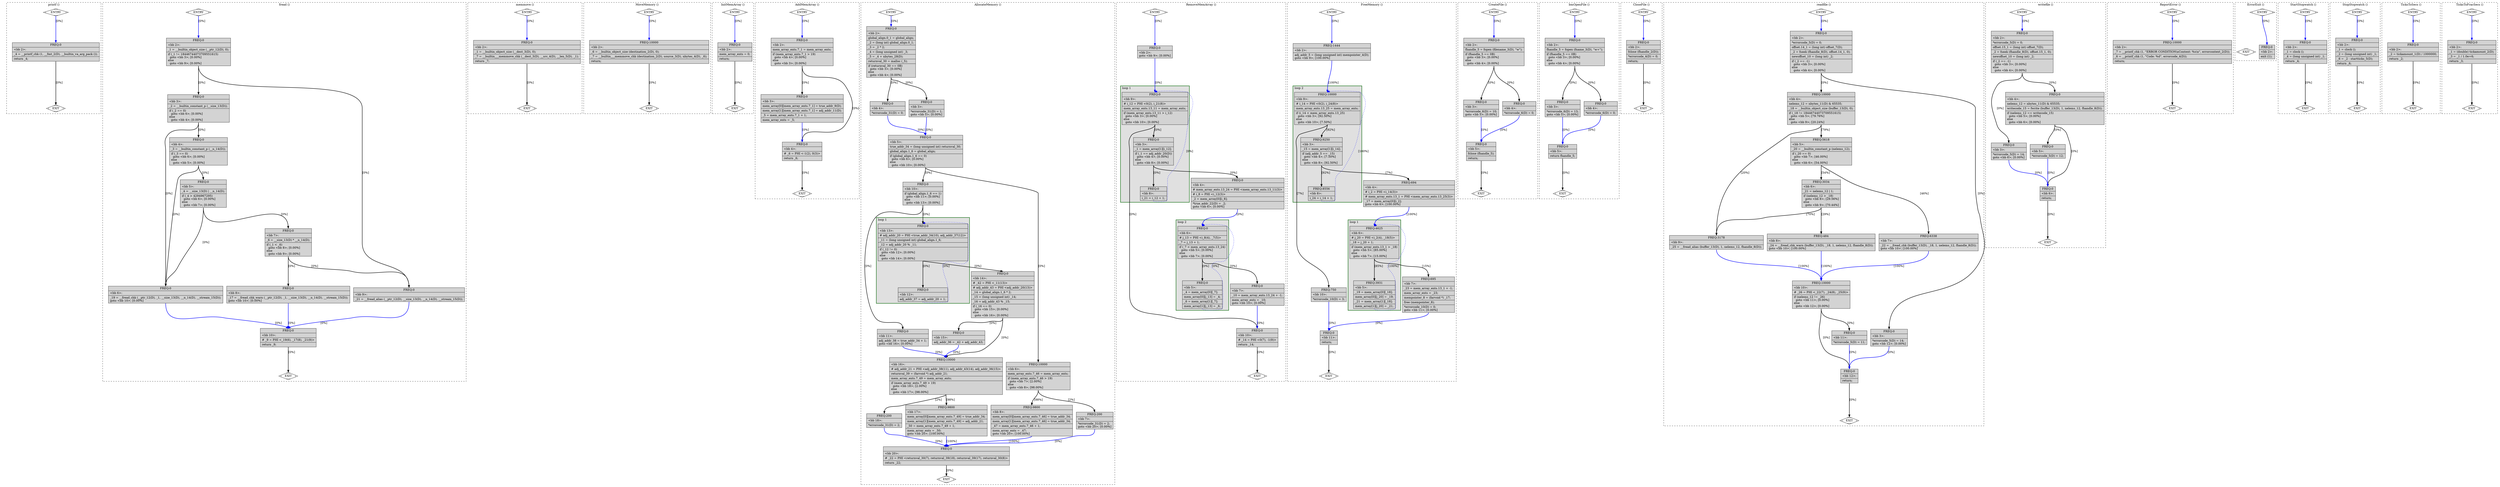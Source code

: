 digraph "sysspec.c.039t.mergephi1" {
overlap=false;
subgraph "cluster_printf" {
	style="dashed";
	color="black";
	label="printf ()";
	fn_33_basic_block_0 [shape=Mdiamond,style=filled,fillcolor=white,label="ENTRY"];

	fn_33_basic_block_1 [shape=Mdiamond,style=filled,fillcolor=white,label="EXIT"];

	fn_33_basic_block_2 [shape=record,style=filled,fillcolor=lightgrey,label="{ FREQ:0 |\<bb\ 2\>:\l\
|_4\ =\ __printf_chk\ (1,\ __fmt_2(D),\ __builtin_va_arg_pack\ ());\l\
|return\ _4;\l\
}"];

	fn_33_basic_block_0:s -> fn_33_basic_block_2:n [style="solid,bold",color=blue,weight=100,constraint=true, label="[0%]"];
	fn_33_basic_block_2:s -> fn_33_basic_block_1:n [style="solid,bold",color=black,weight=10,constraint=true, label="[0%]"];
	fn_33_basic_block_0:s -> fn_33_basic_block_1:n [style="invis",constraint=true];
}
subgraph "cluster_fread" {
	style="dashed";
	color="black";
	label="fread ()";
	fn_39_basic_block_0 [shape=Mdiamond,style=filled,fillcolor=white,label="ENTRY"];

	fn_39_basic_block_1 [shape=Mdiamond,style=filled,fillcolor=white,label="EXIT"];

	fn_39_basic_block_2 [shape=record,style=filled,fillcolor=lightgrey,label="{ FREQ:0 |\<bb\ 2\>:\l\
|_1\ =\ __builtin_object_size\ (__ptr_12(D),\ 0);\l\
|if\ (_1\ !=\ 18446744073709551615)\l\
\ \ goto\ \<bb\ 3\>;\ [0.00%]\l\
else\l\
\ \ goto\ \<bb\ 9\>;\ [0.00%]\l\
}"];

	fn_39_basic_block_3 [shape=record,style=filled,fillcolor=lightgrey,label="{ FREQ:0 |\<bb\ 3\>:\l\
|_2\ =\ __builtin_constant_p\ (__size_13(D));\l\
|if\ (_2\ ==\ 0)\l\
\ \ goto\ \<bb\ 6\>;\ [0.00%]\l\
else\l\
\ \ goto\ \<bb\ 4\>;\ [0.00%]\l\
}"];

	fn_39_basic_block_4 [shape=record,style=filled,fillcolor=lightgrey,label="{ FREQ:0 |\<bb\ 4\>:\l\
|_3\ =\ __builtin_constant_p\ (__n_14(D));\l\
|if\ (_3\ ==\ 0)\l\
\ \ goto\ \<bb\ 6\>;\ [0.00%]\l\
else\l\
\ \ goto\ \<bb\ 5\>;\ [0.00%]\l\
}"];

	fn_39_basic_block_5 [shape=record,style=filled,fillcolor=lightgrey,label="{ FREQ:0 |\<bb\ 5\>:\l\
|_4\ =\ __size_13(D)\ \|\ __n_14(D);\l\
|if\ (_4\ \>\ 4294967295)\l\
\ \ goto\ \<bb\ 6\>;\ [0.00%]\l\
else\l\
\ \ goto\ \<bb\ 7\>;\ [0.00%]\l\
}"];

	fn_39_basic_block_6 [shape=record,style=filled,fillcolor=lightgrey,label="{ FREQ:0 |\<bb\ 6\>:\l\
|_19\ =\ __fread_chk\ (__ptr_12(D),\ _1,\ __size_13(D),\ __n_14(D),\ __stream_15(D));\l\
goto\ \<bb\ 10\>;\ [0.00%]\l\
}"];

	fn_39_basic_block_7 [shape=record,style=filled,fillcolor=lightgrey,label="{ FREQ:0 |\<bb\ 7\>:\l\
|_6\ =\ __size_13(D)\ *\ __n_14(D);\l\
|if\ (_1\ \<\ _6)\l\
\ \ goto\ \<bb\ 8\>;\ [0.00%]\l\
else\l\
\ \ goto\ \<bb\ 9\>;\ [0.00%]\l\
}"];

	fn_39_basic_block_8 [shape=record,style=filled,fillcolor=lightgrey,label="{ FREQ:0 |\<bb\ 8\>:\l\
|_17\ =\ __fread_chk_warn\ (__ptr_12(D),\ _1,\ __size_13(D),\ __n_14(D),\ __stream_15(D));\l\
goto\ \<bb\ 10\>;\ [0.00%]\l\
}"];

	fn_39_basic_block_9 [shape=record,style=filled,fillcolor=lightgrey,label="{ FREQ:0 |\<bb\ 9\>:\l\
|_21\ =\ __fread_alias\ (__ptr_12(D),\ __size_13(D),\ __n_14(D),\ __stream_15(D));\l\
}"];

	fn_39_basic_block_10 [shape=record,style=filled,fillcolor=lightgrey,label="{ FREQ:0 |\<bb\ 10\>:\l\
|#\ _9\ =\ PHI\ \<_19(6),\ _17(8),\ _21(9)\>\l\
|return\ _9;\l\
}"];

	fn_39_basic_block_0:s -> fn_39_basic_block_2:n [style="solid,bold",color=blue,weight=100,constraint=true, label="[0%]"];
	fn_39_basic_block_2:s -> fn_39_basic_block_3:n [style="solid,bold",color=black,weight=10,constraint=true, label="[0%]"];
	fn_39_basic_block_2:s -> fn_39_basic_block_9:n [style="solid,bold",color=black,weight=10,constraint=true, label="[0%]"];
	fn_39_basic_block_3:s -> fn_39_basic_block_6:n [style="solid,bold",color=black,weight=10,constraint=true, label="[0%]"];
	fn_39_basic_block_3:s -> fn_39_basic_block_4:n [style="solid,bold",color=black,weight=10,constraint=true, label="[0%]"];
	fn_39_basic_block_4:s -> fn_39_basic_block_6:n [style="solid,bold",color=black,weight=10,constraint=true, label="[0%]"];
	fn_39_basic_block_4:s -> fn_39_basic_block_5:n [style="solid,bold",color=black,weight=10,constraint=true, label="[0%]"];
	fn_39_basic_block_5:s -> fn_39_basic_block_6:n [style="solid,bold",color=black,weight=10,constraint=true, label="[0%]"];
	fn_39_basic_block_5:s -> fn_39_basic_block_7:n [style="solid,bold",color=black,weight=10,constraint=true, label="[0%]"];
	fn_39_basic_block_6:s -> fn_39_basic_block_10:n [style="solid,bold",color=blue,weight=100,constraint=true, label="[0%]"];
	fn_39_basic_block_7:s -> fn_39_basic_block_8:n [style="solid,bold",color=black,weight=10,constraint=true, label="[0%]"];
	fn_39_basic_block_7:s -> fn_39_basic_block_9:n [style="solid,bold",color=black,weight=10,constraint=true, label="[0%]"];
	fn_39_basic_block_8:s -> fn_39_basic_block_10:n [style="solid,bold",color=blue,weight=100,constraint=true, label="[0%]"];
	fn_39_basic_block_9:s -> fn_39_basic_block_10:n [style="solid,bold",color=blue,weight=100,constraint=true, label="[0%]"];
	fn_39_basic_block_10:s -> fn_39_basic_block_1:n [style="solid,bold",color=black,weight=10,constraint=true, label="[0%]"];
	fn_39_basic_block_0:s -> fn_39_basic_block_1:n [style="invis",constraint=true];
}
subgraph "cluster_memmove" {
	style="dashed";
	color="black";
	label="memmove ()";
	fn_44_basic_block_0 [shape=Mdiamond,style=filled,fillcolor=white,label="ENTRY"];

	fn_44_basic_block_1 [shape=Mdiamond,style=filled,fillcolor=white,label="EXIT"];

	fn_44_basic_block_2 [shape=record,style=filled,fillcolor=lightgrey,label="{ FREQ:0 |\<bb\ 2\>:\l\
|_1\ =\ __builtin_object_size\ (__dest_3(D),\ 0);\l\
|_7\ =\ __builtin___memmove_chk\ (__dest_3(D),\ __src_4(D),\ __len_5(D),\ _1);\l\
|return\ _7;\l\
}"];

	fn_44_basic_block_0:s -> fn_44_basic_block_2:n [style="solid,bold",color=blue,weight=100,constraint=true, label="[0%]"];
	fn_44_basic_block_2:s -> fn_44_basic_block_1:n [style="solid,bold",color=black,weight=10,constraint=true, label="[0%]"];
	fn_44_basic_block_0:s -> fn_44_basic_block_1:n [style="invis",constraint=true];
}
subgraph "cluster_MoveMemory" {
	style="dashed";
	color="black";
	label="MoveMemory ()";
	fn_54_basic_block_0 [shape=Mdiamond,style=filled,fillcolor=white,label="ENTRY"];

	fn_54_basic_block_1 [shape=Mdiamond,style=filled,fillcolor=white,label="EXIT"];

	fn_54_basic_block_2 [shape=record,style=filled,fillcolor=lightgrey,label="{ FREQ:10000 |\<bb\ 2\>:\l\
|_6\ =\ __builtin_object_size\ (destination_2(D),\ 0);\l\
|_7\ =\ __builtin___memmove_chk\ (destination_2(D),\ source_3(D),\ nbytes_4(D),\ _6);\l\
|return;\l\
}"];

	fn_54_basic_block_0:s -> fn_54_basic_block_2:n [style="solid,bold",color=blue,weight=100,constraint=true, label="[0%]"];
	fn_54_basic_block_2:s -> fn_54_basic_block_1:n [style="solid,bold",color=black,weight=10,constraint=true, label="[0%]"];
	fn_54_basic_block_0:s -> fn_54_basic_block_1:n [style="invis",constraint=true];
}
subgraph "cluster_InitMemArray" {
	style="dashed";
	color="black";
	label="InitMemArray ()";
	fn_55_basic_block_0 [shape=Mdiamond,style=filled,fillcolor=white,label="ENTRY"];

	fn_55_basic_block_1 [shape=Mdiamond,style=filled,fillcolor=white,label="EXIT"];

	fn_55_basic_block_2 [shape=record,style=filled,fillcolor=lightgrey,label="{ FREQ:0 |\<bb\ 2\>:\l\
|mem_array_ents\ =\ 0;\l\
|return;\l\
}"];

	fn_55_basic_block_0:s -> fn_55_basic_block_2:n [style="solid,bold",color=blue,weight=100,constraint=true, label="[0%]"];
	fn_55_basic_block_2:s -> fn_55_basic_block_1:n [style="solid,bold",color=black,weight=10,constraint=true, label="[0%]"];
	fn_55_basic_block_0:s -> fn_55_basic_block_1:n [style="invis",constraint=true];
}
subgraph "cluster_AddMemArray" {
	style="dashed";
	color="black";
	label="AddMemArray ()";
	fn_56_basic_block_0 [shape=Mdiamond,style=filled,fillcolor=white,label="ENTRY"];

	fn_56_basic_block_1 [shape=Mdiamond,style=filled,fillcolor=white,label="EXIT"];

	fn_56_basic_block_2 [shape=record,style=filled,fillcolor=lightgrey,label="{ FREQ:0 |\<bb\ 2\>:\l\
|mem_array_ents.7_1\ =\ mem_array_ents;\l\
|if\ (mem_array_ents.7_1\ \>\ 19)\l\
\ \ goto\ \<bb\ 4\>;\ [0.00%]\l\
else\l\
\ \ goto\ \<bb\ 3\>;\ [0.00%]\l\
}"];

	fn_56_basic_block_3 [shape=record,style=filled,fillcolor=lightgrey,label="{ FREQ:0 |\<bb\ 3\>:\l\
|mem_array[0][mem_array_ents.7_1]\ =\ true_addr_9(D);\l\
|mem_array[1][mem_array_ents.7_1]\ =\ adj_addr_11(D);\l\
|_5\ =\ mem_array_ents.7_1\ +\ 1;\l\
|mem_array_ents\ =\ _5;\l\
}"];

	fn_56_basic_block_4 [shape=record,style=filled,fillcolor=lightgrey,label="{ FREQ:0 |\<bb\ 4\>:\l\
|#\ _6\ =\ PHI\ \<-1(2),\ 0(3)\>\l\
|return\ _6;\l\
}"];

	fn_56_basic_block_0:s -> fn_56_basic_block_2:n [style="solid,bold",color=blue,weight=100,constraint=true, label="[0%]"];
	fn_56_basic_block_2:s -> fn_56_basic_block_4:n [style="solid,bold",color=black,weight=10,constraint=true, label="[0%]"];
	fn_56_basic_block_2:s -> fn_56_basic_block_3:n [style="solid,bold",color=black,weight=10,constraint=true, label="[0%]"];
	fn_56_basic_block_3:s -> fn_56_basic_block_4:n [style="solid,bold",color=blue,weight=100,constraint=true, label="[0%]"];
	fn_56_basic_block_4:s -> fn_56_basic_block_1:n [style="solid,bold",color=black,weight=10,constraint=true, label="[0%]"];
	fn_56_basic_block_0:s -> fn_56_basic_block_1:n [style="invis",constraint=true];
}
subgraph "cluster_AllocateMemory" {
	style="dashed";
	color="black";
	label="AllocateMemory ()";
	subgraph cluster_52_1 {
	style="filled";
	color="darkgreen";
	fillcolor="grey88";
	label="loop 1";
	labeljust=l;
	penwidth=2;
	fn_52_basic_block_13 [shape=record,style=filled,fillcolor=lightgrey,label="{ FREQ:0 |\<bb\ 13\>:\l\
|#\ adj_addr_20\ =\ PHI\ \<true_addr_34(10),\ adj_addr_37(12)\>\l\
|_11\ =\ (long\ unsigned\ int)\ global_align.1_6;\l\
|_12\ =\ adj_addr_20\ %\ _11;\l\
|if\ (_12\ !=\ 0)\l\
\ \ goto\ \<bb\ 12\>;\ [0.00%]\l\
else\l\
\ \ goto\ \<bb\ 14\>;\ [0.00%]\l\
}"];

	fn_52_basic_block_12 [shape=record,style=filled,fillcolor=lightgrey,label="{ FREQ:0 |\<bb\ 12\>:\l\
|adj_addr_37\ =\ adj_addr_20\ +\ 1;\l\
}"];

	}
	fn_52_basic_block_0 [shape=Mdiamond,style=filled,fillcolor=white,label="ENTRY"];

	fn_52_basic_block_1 [shape=Mdiamond,style=filled,fillcolor=white,label="EXIT"];

	fn_52_basic_block_2 [shape=record,style=filled,fillcolor=lightgrey,label="{ FREQ:0 |\<bb\ 2\>:\l\
|global_align.0_1\ =\ global_align;\l\
|_2\ =\ (long\ int)\ global_align.0_1;\l\
|_3\ =\ _2\ *\ 2;\l\
|_4\ =\ (long\ unsigned\ int)\ _3;\l\
|_5\ =\ _4\ +\ nbytes_28(D);\l\
|returnval_30\ =\ malloc\ (_5);\l\
|if\ (returnval_30\ ==\ 0B)\l\
\ \ goto\ \<bb\ 3\>;\ [0.00%]\l\
else\l\
\ \ goto\ \<bb\ 4\>;\ [0.00%]\l\
}"];

	fn_52_basic_block_3 [shape=record,style=filled,fillcolor=lightgrey,label="{ FREQ:0 |\<bb\ 3\>:\l\
|*errorcode_31(D)\ =\ 1;\l\
goto\ \<bb\ 5\>;\ [0.00%]\l\
}"];

	fn_52_basic_block_4 [shape=record,style=filled,fillcolor=lightgrey,label="{ FREQ:0 |\<bb\ 4\>:\l\
|*errorcode_31(D)\ =\ 0;\l\
}"];

	fn_52_basic_block_5 [shape=record,style=filled,fillcolor=lightgrey,label="{ FREQ:0 |\<bb\ 5\>:\l\
|true_addr_34\ =\ (long\ unsigned\ int)\ returnval_30;\l\
|global_align.1_6\ =\ global_align;\l\
|if\ (global_align.1_6\ ==\ 0)\l\
\ \ goto\ \<bb\ 6\>;\ [0.00%]\l\
else\l\
\ \ goto\ \<bb\ 10\>;\ [0.00%]\l\
}"];

	fn_52_basic_block_6 [shape=record,style=filled,fillcolor=lightgrey,label="{ FREQ:10000 |\<bb\ 6\>:\l\
|mem_array_ents.7_46\ =\ mem_array_ents;\l\
|if\ (mem_array_ents.7_46\ \>\ 19)\l\
\ \ goto\ \<bb\ 7\>;\ [2.00%]\l\
else\l\
\ \ goto\ \<bb\ 8\>;\ [98.00%]\l\
}"];

	fn_52_basic_block_7 [shape=record,style=filled,fillcolor=lightgrey,label="{ FREQ:200 |\<bb\ 7\>:\l\
|*errorcode_31(D)\ =\ 2;\l\
goto\ \<bb\ 20\>;\ [0.00%]\l\
}"];

	fn_52_basic_block_8 [shape=record,style=filled,fillcolor=lightgrey,label="{ FREQ:9800 |\<bb\ 8\>:\l\
|mem_array[0][mem_array_ents.7_46]\ =\ true_addr_34;\l\
|mem_array[1][mem_array_ents.7_46]\ =\ true_addr_34;\l\
|_47\ =\ mem_array_ents.7_46\ +\ 1;\l\
|mem_array_ents\ =\ _47;\l\
goto\ \<bb\ 20\>;\ [100.00%]\l\
}"];

	fn_52_basic_block_10 [shape=record,style=filled,fillcolor=lightgrey,label="{ FREQ:0 |\<bb\ 10\>:\l\
|if\ (global_align.1_6\ ==\ 1)\l\
\ \ goto\ \<bb\ 11\>;\ [0.00%]\l\
else\l\
\ \ goto\ \<bb\ 13\>;\ [0.00%]\l\
}"];

	fn_52_basic_block_11 [shape=record,style=filled,fillcolor=lightgrey,label="{ FREQ:0 |\<bb\ 11\>:\l\
|adj_addr_38\ =\ true_addr_34\ +\ 1;\l\
goto\ \<bb\ 16\>;\ [0.00%]\l\
}"];

	fn_52_basic_block_14 [shape=record,style=filled,fillcolor=lightgrey,label="{ FREQ:0 |\<bb\ 14\>:\l\
|#\ _42\ =\ PHI\ \<_11(13)\>\l\
|#\ adj_addr_43\ =\ PHI\ \<adj_addr_20(13)\>\l\
|_14\ =\ global_align.1_6\ *\ 2;\l\
|_15\ =\ (long\ unsigned\ int)\ _14;\l\
|_16\ =\ adj_addr_43\ %\ _15;\l\
|if\ (_16\ ==\ 0)\l\
\ \ goto\ \<bb\ 15\>;\ [0.00%]\l\
else\l\
\ \ goto\ \<bb\ 16\>;\ [0.00%]\l\
}"];

	fn_52_basic_block_15 [shape=record,style=filled,fillcolor=lightgrey,label="{ FREQ:0 |\<bb\ 15\>:\l\
|adj_addr_36\ =\ _42\ +\ adj_addr_43;\l\
}"];

	fn_52_basic_block_16 [shape=record,style=filled,fillcolor=lightgrey,label="{ FREQ:10000 |\<bb\ 16\>:\l\
|#\ adj_addr_21\ =\ PHI\ \<adj_addr_38(11),\ adj_addr_43(14),\ adj_addr_36(15)\>\l\
|returnval_39\ =\ (farvoid\ *)\ adj_addr_21;\l\
|mem_array_ents.7_49\ =\ mem_array_ents;\l\
|if\ (mem_array_ents.7_49\ \>\ 19)\l\
\ \ goto\ \<bb\ 18\>;\ [2.00%]\l\
else\l\
\ \ goto\ \<bb\ 17\>;\ [98.00%]\l\
}"];

	fn_52_basic_block_17 [shape=record,style=filled,fillcolor=lightgrey,label="{ FREQ:9800 |\<bb\ 17\>:\l\
|mem_array[0][mem_array_ents.7_49]\ =\ true_addr_34;\l\
|mem_array[1][mem_array_ents.7_49]\ =\ adj_addr_21;\l\
|_50\ =\ mem_array_ents.7_49\ +\ 1;\l\
|mem_array_ents\ =\ _50;\l\
goto\ \<bb\ 20\>;\ [100.00%]\l\
}"];

	fn_52_basic_block_18 [shape=record,style=filled,fillcolor=lightgrey,label="{ FREQ:200 |\<bb\ 18\>:\l\
|*errorcode_31(D)\ =\ 2;\l\
}"];

	fn_52_basic_block_20 [shape=record,style=filled,fillcolor=lightgrey,label="{ FREQ:0 |\<bb\ 20\>:\l\
|#\ _22\ =\ PHI\ \<returnval_30(7),\ returnval_39(18),\ returnval_39(17),\ returnval_30(8)\>\l\
|return\ _22;\l\
}"];

	fn_52_basic_block_0:s -> fn_52_basic_block_2:n [style="solid,bold",color=blue,weight=100,constraint=true, label="[0%]"];
	fn_52_basic_block_2:s -> fn_52_basic_block_3:n [style="solid,bold",color=black,weight=10,constraint=true, label="[0%]"];
	fn_52_basic_block_2:s -> fn_52_basic_block_4:n [style="solid,bold",color=black,weight=10,constraint=true, label="[0%]"];
	fn_52_basic_block_3:s -> fn_52_basic_block_5:n [style="solid,bold",color=blue,weight=100,constraint=true, label="[0%]"];
	fn_52_basic_block_4:s -> fn_52_basic_block_5:n [style="solid,bold",color=blue,weight=100,constraint=true, label="[0%]"];
	fn_52_basic_block_5:s -> fn_52_basic_block_6:n [style="solid,bold",color=black,weight=10,constraint=true, label="[0%]"];
	fn_52_basic_block_5:s -> fn_52_basic_block_10:n [style="solid,bold",color=black,weight=10,constraint=true, label="[0%]"];
	fn_52_basic_block_6:s -> fn_52_basic_block_7:n [style="solid,bold",color=black,weight=10,constraint=true, label="[2%]"];
	fn_52_basic_block_6:s -> fn_52_basic_block_8:n [style="solid,bold",color=black,weight=10,constraint=true, label="[98%]"];
	fn_52_basic_block_7:s -> fn_52_basic_block_20:n [style="solid,bold",color=blue,weight=100,constraint=true, label="[0%]"];
	fn_52_basic_block_8:s -> fn_52_basic_block_20:n [style="solid,bold",color=blue,weight=100,constraint=true, label="[100%]"];
	fn_52_basic_block_10:s -> fn_52_basic_block_11:n [style="solid,bold",color=black,weight=10,constraint=true, label="[0%]"];
	fn_52_basic_block_10:s -> fn_52_basic_block_13:n [style="solid,bold",color=black,weight=10,constraint=true, label="[0%]"];
	fn_52_basic_block_11:s -> fn_52_basic_block_16:n [style="solid,bold",color=blue,weight=100,constraint=true, label="[0%]"];
	fn_52_basic_block_12:s -> fn_52_basic_block_13:n [style="dotted,bold",color=blue,weight=10,constraint=false, label="[0%]"];
	fn_52_basic_block_13:s -> fn_52_basic_block_12:n [style="solid,bold",color=black,weight=10,constraint=true, label="[0%]"];
	fn_52_basic_block_13:s -> fn_52_basic_block_14:n [style="solid,bold",color=black,weight=10,constraint=true, label="[0%]"];
	fn_52_basic_block_14:s -> fn_52_basic_block_15:n [style="solid,bold",color=black,weight=10,constraint=true, label="[0%]"];
	fn_52_basic_block_14:s -> fn_52_basic_block_16:n [style="solid,bold",color=black,weight=10,constraint=true, label="[0%]"];
	fn_52_basic_block_15:s -> fn_52_basic_block_16:n [style="solid,bold",color=blue,weight=100,constraint=true, label="[0%]"];
	fn_52_basic_block_16:s -> fn_52_basic_block_18:n [style="solid,bold",color=black,weight=10,constraint=true, label="[2%]"];
	fn_52_basic_block_16:s -> fn_52_basic_block_17:n [style="solid,bold",color=black,weight=10,constraint=true, label="[98%]"];
	fn_52_basic_block_17:s -> fn_52_basic_block_20:n [style="solid,bold",color=blue,weight=100,constraint=true, label="[100%]"];
	fn_52_basic_block_18:s -> fn_52_basic_block_20:n [style="solid,bold",color=blue,weight=100,constraint=true, label="[0%]"];
	fn_52_basic_block_20:s -> fn_52_basic_block_1:n [style="solid,bold",color=black,weight=10,constraint=true, label="[0%]"];
	fn_52_basic_block_0:s -> fn_52_basic_block_1:n [style="invis",constraint=true];
}
subgraph "cluster_RemoveMemArray" {
	style="dashed";
	color="black";
	label="RemoveMemArray ()";
	subgraph cluster_57_2 {
	style="filled";
	color="darkgreen";
	fillcolor="grey88";
	label="loop 2";
	labeljust=l;
	penwidth=2;
	fn_57_basic_block_6 [shape=record,style=filled,fillcolor=lightgrey,label="{ FREQ:0 |\<bb\ 6\>:\l\
|#\ j_13\ =\ PHI\ \<i_8(4),\ _7(5)\>\l\
|_7\ =\ j_13\ +\ 1;\l\
|if\ (_7\ \<\ mem_array_ents.13_24)\l\
\ \ goto\ \<bb\ 5\>;\ [0.00%]\l\
else\l\
\ \ goto\ \<bb\ 7\>;\ [0.00%]\l\
}"];

	fn_57_basic_block_5 [shape=record,style=filled,fillcolor=lightgrey,label="{ FREQ:0 |\<bb\ 5\>:\l\
|_4\ =\ mem_array[0][_7];\l\
|mem_array[0][j_13]\ =\ _4;\l\
|_6\ =\ mem_array[1][_7];\l\
|mem_array[1][j_13]\ =\ _6;\l\
}"];

	}
	subgraph cluster_57_1 {
	style="filled";
	color="darkgreen";
	fillcolor="grey88";
	label="loop 1";
	labeljust=l;
	penwidth=2;
	fn_57_basic_block_9 [shape=record,style=filled,fillcolor=lightgrey,label="{ FREQ:0 |\<bb\ 9\>:\l\
|#\ i_12\ =\ PHI\ \<0(2),\ i_21(8)\>\l\
|mem_array_ents.13_11\ =\ mem_array_ents;\l\
|if\ (mem_array_ents.13_11\ \>\ i_12)\l\
\ \ goto\ \<bb\ 3\>;\ [0.00%]\l\
else\l\
\ \ goto\ \<bb\ 10\>;\ [0.00%]\l\
}"];

	fn_57_basic_block_3 [shape=record,style=filled,fillcolor=lightgrey,label="{ FREQ:0 |\<bb\ 3\>:\l\
|_1\ =\ mem_array[1][i_12];\l\
|if\ (_1\ ==\ adj_addr_20(D))\l\
\ \ goto\ \<bb\ 4\>;\ [0.00%]\l\
else\l\
\ \ goto\ \<bb\ 8\>;\ [0.00%]\l\
}"];

	fn_57_basic_block_8 [shape=record,style=filled,fillcolor=lightgrey,label="{ FREQ:0 |\<bb\ 8\>:\l\
|i_21\ =\ i_12\ +\ 1;\l\
}"];

	}
	fn_57_basic_block_0 [shape=Mdiamond,style=filled,fillcolor=white,label="ENTRY"];

	fn_57_basic_block_1 [shape=Mdiamond,style=filled,fillcolor=white,label="EXIT"];

	fn_57_basic_block_2 [shape=record,style=filled,fillcolor=lightgrey,label="{ FREQ:0 |\<bb\ 2\>:\l\
goto\ \<bb\ 9\>;\ [0.00%]\l\
}"];

	fn_57_basic_block_4 [shape=record,style=filled,fillcolor=lightgrey,label="{ FREQ:0 |\<bb\ 4\>:\l\
|#\ mem_array_ents.13_24\ =\ PHI\ \<mem_array_ents.13_11(3)\>\l\
|#\ i_8\ =\ PHI\ \<i_12(3)\>\l\
|_2\ =\ mem_array[0][i_8];\l\
|*true_addr_22(D)\ =\ _2;\l\
goto\ \<bb\ 6\>;\ [0.00%]\l\
}"];

	fn_57_basic_block_7 [shape=record,style=filled,fillcolor=lightgrey,label="{ FREQ:0 |\<bb\ 7\>:\l\
|_10\ =\ mem_array_ents.13_24\ +\ -1;\l\
|mem_array_ents\ =\ _10;\l\
goto\ \<bb\ 10\>;\ [0.00%]\l\
}"];

	fn_57_basic_block_10 [shape=record,style=filled,fillcolor=lightgrey,label="{ FREQ:0 |\<bb\ 10\>:\l\
|#\ _14\ =\ PHI\ \<0(7),\ -1(9)\>\l\
|return\ _14;\l\
}"];

	fn_57_basic_block_0:s -> fn_57_basic_block_2:n [style="solid,bold",color=blue,weight=100,constraint=true, label="[0%]"];
	fn_57_basic_block_2:s -> fn_57_basic_block_9:n [style="solid,bold",color=blue,weight=100,constraint=true, label="[0%]"];
	fn_57_basic_block_3:s -> fn_57_basic_block_4:n [style="solid,bold",color=black,weight=10,constraint=true, label="[0%]"];
	fn_57_basic_block_3:s -> fn_57_basic_block_8:n [style="solid,bold",color=black,weight=10,constraint=true, label="[0%]"];
	fn_57_basic_block_4:s -> fn_57_basic_block_6:n [style="solid,bold",color=blue,weight=100,constraint=true, label="[0%]"];
	fn_57_basic_block_5:s -> fn_57_basic_block_6:n [style="dotted,bold",color=blue,weight=10,constraint=false, label="[0%]"];
	fn_57_basic_block_6:s -> fn_57_basic_block_5:n [style="solid,bold",color=black,weight=10,constraint=true, label="[0%]"];
	fn_57_basic_block_6:s -> fn_57_basic_block_7:n [style="solid,bold",color=black,weight=10,constraint=true, label="[0%]"];
	fn_57_basic_block_7:s -> fn_57_basic_block_10:n [style="solid,bold",color=blue,weight=100,constraint=true, label="[0%]"];
	fn_57_basic_block_8:s -> fn_57_basic_block_9:n [style="dotted,bold",color=blue,weight=10,constraint=false, label="[0%]"];
	fn_57_basic_block_9:s -> fn_57_basic_block_3:n [style="solid,bold",color=black,weight=10,constraint=true, label="[0%]"];
	fn_57_basic_block_9:s -> fn_57_basic_block_10:n [style="solid,bold",color=black,weight=10,constraint=true, label="[0%]"];
	fn_57_basic_block_10:s -> fn_57_basic_block_1:n [style="solid,bold",color=black,weight=10,constraint=true, label="[0%]"];
	fn_57_basic_block_0:s -> fn_57_basic_block_1:n [style="invis",constraint=true];
}
subgraph "cluster_FreeMemory" {
	style="dashed";
	color="black";
	label="FreeMemory ()";
	subgraph cluster_53_1 {
	style="filled";
	color="darkgreen";
	fillcolor="grey88";
	label="loop 1";
	labeljust=l;
	penwidth=2;
	fn_53_basic_block_6 [shape=record,style=filled,fillcolor=lightgrey,label="{ FREQ:4625 |\<bb\ 6\>:\l\
|#\ j_20\ =\ PHI\ \<i_2(4),\ _18(5)\>\l\
|_18\ =\ j_20\ +\ 1;\l\
|if\ (mem_array_ents.13_1\ \>\ _18)\l\
\ \ goto\ \<bb\ 5\>;\ [85.00%]\l\
else\l\
\ \ goto\ \<bb\ 7\>;\ [15.00%]\l\
}"];

	fn_53_basic_block_5 [shape=record,style=filled,fillcolor=lightgrey,label="{ FREQ:3931 |\<bb\ 5\>:\l\
|_19\ =\ mem_array[0][_18];\l\
|mem_array[0][j_20]\ =\ _19;\l\
|_21\ =\ mem_array[1][_18];\l\
|mem_array[1][j_20]\ =\ _21;\l\
}"];

	}
	subgraph cluster_53_2 {
	style="filled";
	color="darkgreen";
	fillcolor="grey88";
	label="loop 2";
	labeljust=l;
	penwidth=2;
	fn_53_basic_block_9 [shape=record,style=filled,fillcolor=lightgrey,label="{ FREQ:10000 |\<bb\ 9\>:\l\
|#\ i_14\ =\ PHI\ \<0(2),\ i_24(8)\>\l\
|mem_array_ents.13_25\ =\ mem_array_ents;\l\
|if\ (i_14\ \<\ mem_array_ents.13_25)\l\
\ \ goto\ \<bb\ 3\>;\ [92.50%]\l\
else\l\
\ \ goto\ \<bb\ 10\>;\ [7.50%]\l\
}"];

	fn_53_basic_block_3 [shape=record,style=filled,fillcolor=lightgrey,label="{ FREQ:9250 |\<bb\ 3\>:\l\
|_15\ =\ mem_array[1][i_14];\l\
|if\ (adj_addr_5\ ==\ _15)\l\
\ \ goto\ \<bb\ 4\>;\ [7.50%]\l\
else\l\
\ \ goto\ \<bb\ 8\>;\ [92.50%]\l\
}"];

	fn_53_basic_block_8 [shape=record,style=filled,fillcolor=lightgrey,label="{ FREQ:8556 |\<bb\ 8\>:\l\
|i_24\ =\ i_14\ +\ 1;\l\
}"];

	}
	fn_53_basic_block_0 [shape=Mdiamond,style=filled,fillcolor=white,label="ENTRY"];

	fn_53_basic_block_1 [shape=Mdiamond,style=filled,fillcolor=white,label="EXIT"];

	fn_53_basic_block_2 [shape=record,style=filled,fillcolor=lightgrey,label="{ FREQ:1444 |\<bb\ 2\>:\l\
|adj_addr_5\ =\ (long\ unsigned\ int)\ mempointer_4(D);\l\
goto\ \<bb\ 9\>;\ [100.00%]\l\
}"];

	fn_53_basic_block_4 [shape=record,style=filled,fillcolor=lightgrey,label="{ FREQ:694 |\<bb\ 4\>:\l\
|#\ i_2\ =\ PHI\ \<i_14(3)\>\l\
|#\ mem_array_ents.13_1\ =\ PHI\ \<mem_array_ents.13_25(3)\>\l\
|_17\ =\ mem_array[0][i_2];\l\
goto\ \<bb\ 6\>;\ [100.00%]\l\
}"];

	fn_53_basic_block_7 [shape=record,style=filled,fillcolor=lightgrey,label="{ FREQ:695 |\<bb\ 7\>:\l\
|_23\ =\ mem_array_ents.13_1\ +\ -1;\l\
|mem_array_ents\ =\ _23;\l\
|mempointer_8\ =\ (farvoid\ *)\ _17;\l\
|free\ (mempointer_8);\l\
|*errorcode_10(D)\ =\ 0;\l\
goto\ \<bb\ 11\>;\ [0.00%]\l\
}"];

	fn_53_basic_block_10 [shape=record,style=filled,fillcolor=lightgrey,label="{ FREQ:750 |\<bb\ 10\>:\l\
|*errorcode_10(D)\ =\ 3;\l\
}"];

	fn_53_basic_block_11 [shape=record,style=filled,fillcolor=lightgrey,label="{ FREQ:0 |\<bb\ 11\>:\l\
|return;\l\
}"];

	fn_53_basic_block_0:s -> fn_53_basic_block_2:n [style="solid,bold",color=blue,weight=100,constraint=true, label="[0%]"];
	fn_53_basic_block_2:s -> fn_53_basic_block_9:n [style="solid,bold",color=blue,weight=100,constraint=true, label="[100%]"];
	fn_53_basic_block_3:s -> fn_53_basic_block_4:n [style="solid,bold",color=black,weight=10,constraint=true, label="[7%]"];
	fn_53_basic_block_3:s -> fn_53_basic_block_8:n [style="solid,bold",color=black,weight=10,constraint=true, label="[92%]"];
	fn_53_basic_block_4:s -> fn_53_basic_block_6:n [style="solid,bold",color=blue,weight=100,constraint=true, label="[100%]"];
	fn_53_basic_block_5:s -> fn_53_basic_block_6:n [style="dotted,bold",color=blue,weight=10,constraint=false, label="[100%]"];
	fn_53_basic_block_6:s -> fn_53_basic_block_5:n [style="solid,bold",color=black,weight=10,constraint=true, label="[85%]"];
	fn_53_basic_block_6:s -> fn_53_basic_block_7:n [style="solid,bold",color=black,weight=10,constraint=true, label="[15%]"];
	fn_53_basic_block_7:s -> fn_53_basic_block_11:n [style="solid,bold",color=blue,weight=100,constraint=true, label="[0%]"];
	fn_53_basic_block_8:s -> fn_53_basic_block_9:n [style="dotted,bold",color=blue,weight=10,constraint=false, label="[100%]"];
	fn_53_basic_block_9:s -> fn_53_basic_block_3:n [style="solid,bold",color=black,weight=10,constraint=true, label="[92%]"];
	fn_53_basic_block_9:s -> fn_53_basic_block_10:n [style="solid,bold",color=black,weight=10,constraint=true, label="[7%]"];
	fn_53_basic_block_10:s -> fn_53_basic_block_11:n [style="solid,bold",color=blue,weight=100,constraint=true, label="[0%]"];
	fn_53_basic_block_11:s -> fn_53_basic_block_1:n [style="solid,bold",color=black,weight=10,constraint=true, label="[0%]"];
	fn_53_basic_block_0:s -> fn_53_basic_block_1:n [style="invis",constraint=true];
}
subgraph "cluster_CreateFile" {
	style="dashed";
	color="black";
	label="CreateFile ()";
	fn_58_basic_block_0 [shape=Mdiamond,style=filled,fillcolor=white,label="ENTRY"];

	fn_58_basic_block_1 [shape=Mdiamond,style=filled,fillcolor=white,label="EXIT"];

	fn_58_basic_block_2 [shape=record,style=filled,fillcolor=lightgrey,label="{ FREQ:0 |\<bb\ 2\>:\l\
|fhandle_5\ =\ fopen\ (filename_3(D),\ \"w\");\l\
|if\ (fhandle_5\ ==\ 0B)\l\
\ \ goto\ \<bb\ 3\>;\ [0.00%]\l\
else\l\
\ \ goto\ \<bb\ 4\>;\ [0.00%]\l\
}"];

	fn_58_basic_block_3 [shape=record,style=filled,fillcolor=lightgrey,label="{ FREQ:0 |\<bb\ 3\>:\l\
|*errorcode_6(D)\ =\ 10;\l\
goto\ \<bb\ 5\>;\ [0.00%]\l\
}"];

	fn_58_basic_block_4 [shape=record,style=filled,fillcolor=lightgrey,label="{ FREQ:0 |\<bb\ 4\>:\l\
|*errorcode_6(D)\ =\ 0;\l\
}"];

	fn_58_basic_block_5 [shape=record,style=filled,fillcolor=lightgrey,label="{ FREQ:0 |\<bb\ 5\>:\l\
|fclose\ (fhandle_5);\l\
|return;\l\
}"];

	fn_58_basic_block_0:s -> fn_58_basic_block_2:n [style="solid,bold",color=blue,weight=100,constraint=true, label="[0%]"];
	fn_58_basic_block_2:s -> fn_58_basic_block_3:n [style="solid,bold",color=black,weight=10,constraint=true, label="[0%]"];
	fn_58_basic_block_2:s -> fn_58_basic_block_4:n [style="solid,bold",color=black,weight=10,constraint=true, label="[0%]"];
	fn_58_basic_block_3:s -> fn_58_basic_block_5:n [style="solid,bold",color=blue,weight=100,constraint=true, label="[0%]"];
	fn_58_basic_block_4:s -> fn_58_basic_block_5:n [style="solid,bold",color=blue,weight=100,constraint=true, label="[0%]"];
	fn_58_basic_block_5:s -> fn_58_basic_block_1:n [style="solid,bold",color=black,weight=10,constraint=true, label="[0%]"];
	fn_58_basic_block_0:s -> fn_58_basic_block_1:n [style="invis",constraint=true];
}
subgraph "cluster_bmOpenFile" {
	style="dashed";
	color="black";
	label="bmOpenFile ()";
	fn_59_basic_block_0 [shape=Mdiamond,style=filled,fillcolor=white,label="ENTRY"];

	fn_59_basic_block_1 [shape=Mdiamond,style=filled,fillcolor=white,label="EXIT"];

	fn_59_basic_block_2 [shape=record,style=filled,fillcolor=lightgrey,label="{ FREQ:0 |\<bb\ 2\>:\l\
|fhandle_5\ =\ fopen\ (fname_3(D),\ \"w+\");\l\
|if\ (fhandle_5\ ==\ 0B)\l\
\ \ goto\ \<bb\ 3\>;\ [0.00%]\l\
else\l\
\ \ goto\ \<bb\ 4\>;\ [0.00%]\l\
}"];

	fn_59_basic_block_3 [shape=record,style=filled,fillcolor=lightgrey,label="{ FREQ:0 |\<bb\ 3\>:\l\
|*errorcode_6(D)\ =\ 13;\l\
goto\ \<bb\ 5\>;\ [0.00%]\l\
}"];

	fn_59_basic_block_4 [shape=record,style=filled,fillcolor=lightgrey,label="{ FREQ:0 |\<bb\ 4\>:\l\
|*errorcode_6(D)\ =\ 0;\l\
}"];

	fn_59_basic_block_5 [shape=record,style=filled,fillcolor=lightgrey,label="{ FREQ:0 |\<bb\ 5\>:\l\
|return\ fhandle_5;\l\
}"];

	fn_59_basic_block_0:s -> fn_59_basic_block_2:n [style="solid,bold",color=blue,weight=100,constraint=true, label="[0%]"];
	fn_59_basic_block_2:s -> fn_59_basic_block_3:n [style="solid,bold",color=black,weight=10,constraint=true, label="[0%]"];
	fn_59_basic_block_2:s -> fn_59_basic_block_4:n [style="solid,bold",color=black,weight=10,constraint=true, label="[0%]"];
	fn_59_basic_block_3:s -> fn_59_basic_block_5:n [style="solid,bold",color=blue,weight=100,constraint=true, label="[0%]"];
	fn_59_basic_block_4:s -> fn_59_basic_block_5:n [style="solid,bold",color=blue,weight=100,constraint=true, label="[0%]"];
	fn_59_basic_block_5:s -> fn_59_basic_block_1:n [style="solid,bold",color=black,weight=10,constraint=true, label="[0%]"];
	fn_59_basic_block_0:s -> fn_59_basic_block_1:n [style="invis",constraint=true];
}
subgraph "cluster_CloseFile" {
	style="dashed";
	color="black";
	label="CloseFile ()";
	fn_60_basic_block_0 [shape=Mdiamond,style=filled,fillcolor=white,label="ENTRY"];

	fn_60_basic_block_1 [shape=Mdiamond,style=filled,fillcolor=white,label="EXIT"];

	fn_60_basic_block_2 [shape=record,style=filled,fillcolor=lightgrey,label="{ FREQ:0 |\<bb\ 2\>:\l\
|fclose\ (fhandle_2(D));\l\
|*errorcode_4(D)\ =\ 0;\l\
|return;\l\
}"];

	fn_60_basic_block_0:s -> fn_60_basic_block_2:n [style="solid,bold",color=blue,weight=100,constraint=true, label="[0%]"];
	fn_60_basic_block_2:s -> fn_60_basic_block_1:n [style="solid,bold",color=black,weight=10,constraint=true, label="[0%]"];
	fn_60_basic_block_0:s -> fn_60_basic_block_1:n [style="invis",constraint=true];
}
subgraph "cluster_readfile" {
	style="dashed";
	color="black";
	label="readfile ()";
	fn_61_basic_block_0 [shape=Mdiamond,style=filled,fillcolor=white,label="ENTRY"];

	fn_61_basic_block_1 [shape=Mdiamond,style=filled,fillcolor=white,label="EXIT"];

	fn_61_basic_block_2 [shape=record,style=filled,fillcolor=lightgrey,label="{ FREQ:0 |\<bb\ 2\>:\l\
|*errorcode_5(D)\ =\ 0;\l\
|offset.14_1\ =\ (long\ int)\ offset_7(D);\l\
|_2\ =\ fseek\ (fhandle_8(D),\ offset.14_1,\ 0);\l\
|newoffset_10\ =\ (long\ int)\ _2;\l\
|if\ (_2\ ==\ -1)\l\
\ \ goto\ \<bb\ 3\>;\ [0.00%]\l\
else\l\
\ \ goto\ \<bb\ 4\>;\ [0.00%]\l\
}"];

	fn_61_basic_block_3 [shape=record,style=filled,fillcolor=lightgrey,label="{ FREQ:0 |\<bb\ 3\>:\l\
|*errorcode_5(D)\ =\ 14;\l\
goto\ \<bb\ 12\>;\ [0.00%]\l\
}"];

	fn_61_basic_block_4 [shape=record,style=filled,fillcolor=lightgrey,label="{ FREQ:10000 |\<bb\ 4\>:\l\
|nelems_12\ =\ nbytes_11(D)\ &\ 65535;\l\
|_18\ =\ __builtin_object_size\ (buffer_13(D),\ 0);\l\
|if\ (_18\ !=\ 18446744073709551615)\l\
\ \ goto\ \<bb\ 5\>;\ [79.76%]\l\
else\l\
\ \ goto\ \<bb\ 9\>;\ [20.24%]\l\
}"];

	fn_61_basic_block_5 [shape=record,style=filled,fillcolor=lightgrey,label="{ FREQ:5618 |\<bb\ 5\>:\l\
|_20\ =\ __builtin_constant_p\ (nelems_12);\l\
|if\ (_20\ ==\ 0)\l\
\ \ goto\ \<bb\ 7\>;\ [46.00%]\l\
else\l\
\ \ goto\ \<bb\ 6\>;\ [54.00%]\l\
}"];

	fn_61_basic_block_6 [shape=record,style=filled,fillcolor=lightgrey,label="{ FREQ:3034 |\<bb\ 6\>:\l\
|_21\ =\ nelems_12\ \|\ 1;\l\
|if\ (nelems_12\ \>\ _18)\l\
\ \ goto\ \<bb\ 8\>;\ [29.56%]\l\
else\l\
\ \ goto\ \<bb\ 9\>;\ [70.44%]\l\
}"];

	fn_61_basic_block_7 [shape=record,style=filled,fillcolor=lightgrey,label="{ FREQ:6338 |\<bb\ 7\>:\l\
|_22\ =\ __fread_chk\ (buffer_13(D),\ _18,\ 1,\ nelems_12,\ fhandle_8(D));\l\
goto\ \<bb\ 10\>;\ [100.00%]\l\
}"];

	fn_61_basic_block_8 [shape=record,style=filled,fillcolor=lightgrey,label="{ FREQ:484 |\<bb\ 8\>:\l\
|_24\ =\ __fread_chk_warn\ (buffer_13(D),\ _18,\ 1,\ nelems_12,\ fhandle_8(D));\l\
goto\ \<bb\ 10\>;\ [100.00%]\l\
}"];

	fn_61_basic_block_9 [shape=record,style=filled,fillcolor=lightgrey,label="{ FREQ:3178 |\<bb\ 9\>:\l\
|_25\ =\ __fread_alias\ (buffer_13(D),\ 1,\ nelems_12,\ fhandle_8(D));\l\
}"];

	fn_61_basic_block_10 [shape=record,style=filled,fillcolor=lightgrey,label="{ FREQ:10000 |\<bb\ 10\>:\l\
|#\ _26\ =\ PHI\ \<_22(7),\ _24(8),\ _25(9)\>\l\
|if\ (nelems_12\ !=\ _26)\l\
\ \ goto\ \<bb\ 11\>;\ [0.00%]\l\
else\l\
\ \ goto\ \<bb\ 12\>;\ [0.00%]\l\
}"];

	fn_61_basic_block_11 [shape=record,style=filled,fillcolor=lightgrey,label="{ FREQ:0 |\<bb\ 11\>:\l\
|*errorcode_5(D)\ =\ 11;\l\
}"];

	fn_61_basic_block_12 [shape=record,style=filled,fillcolor=lightgrey,label="{ FREQ:0 |\<bb\ 12\>:\l\
|return;\l\
}"];

	fn_61_basic_block_0:s -> fn_61_basic_block_2:n [style="solid,bold",color=blue,weight=100,constraint=true, label="[0%]"];
	fn_61_basic_block_2:s -> fn_61_basic_block_3:n [style="solid,bold",color=black,weight=10,constraint=true, label="[0%]"];
	fn_61_basic_block_2:s -> fn_61_basic_block_4:n [style="solid,bold",color=black,weight=10,constraint=true, label="[0%]"];
	fn_61_basic_block_3:s -> fn_61_basic_block_12:n [style="solid,bold",color=blue,weight=100,constraint=true, label="[0%]"];
	fn_61_basic_block_4:s -> fn_61_basic_block_5:n [style="solid,bold",color=black,weight=10,constraint=true, label="[79%]"];
	fn_61_basic_block_4:s -> fn_61_basic_block_9:n [style="solid,bold",color=black,weight=10,constraint=true, label="[20%]"];
	fn_61_basic_block_5:s -> fn_61_basic_block_7:n [style="solid,bold",color=black,weight=10,constraint=true, label="[46%]"];
	fn_61_basic_block_5:s -> fn_61_basic_block_6:n [style="solid,bold",color=black,weight=10,constraint=true, label="[54%]"];
	fn_61_basic_block_6:s -> fn_61_basic_block_8:n [style="solid,bold",color=black,weight=10,constraint=true, label="[29%]"];
	fn_61_basic_block_6:s -> fn_61_basic_block_9:n [style="solid,bold",color=black,weight=10,constraint=true, label="[70%]"];
	fn_61_basic_block_7:s -> fn_61_basic_block_10:n [style="solid,bold",color=blue,weight=100,constraint=true, label="[100%]"];
	fn_61_basic_block_8:s -> fn_61_basic_block_10:n [style="solid,bold",color=blue,weight=100,constraint=true, label="[100%]"];
	fn_61_basic_block_9:s -> fn_61_basic_block_10:n [style="solid,bold",color=blue,weight=100,constraint=true, label="[100%]"];
	fn_61_basic_block_10:s -> fn_61_basic_block_11:n [style="solid,bold",color=black,weight=10,constraint=true, label="[0%]"];
	fn_61_basic_block_10:s -> fn_61_basic_block_12:n [style="solid,bold",color=black,weight=10,constraint=true, label="[0%]"];
	fn_61_basic_block_11:s -> fn_61_basic_block_12:n [style="solid,bold",color=blue,weight=100,constraint=true, label="[0%]"];
	fn_61_basic_block_12:s -> fn_61_basic_block_1:n [style="solid,bold",color=black,weight=10,constraint=true, label="[0%]"];
	fn_61_basic_block_0:s -> fn_61_basic_block_1:n [style="invis",constraint=true];
}
subgraph "cluster_writefile" {
	style="dashed";
	color="black";
	label="writefile ()";
	fn_62_basic_block_0 [shape=Mdiamond,style=filled,fillcolor=white,label="ENTRY"];

	fn_62_basic_block_1 [shape=Mdiamond,style=filled,fillcolor=white,label="EXIT"];

	fn_62_basic_block_2 [shape=record,style=filled,fillcolor=lightgrey,label="{ FREQ:0 |\<bb\ 2\>:\l\
|*errorcode_5(D)\ =\ 0;\l\
|offset.15_1\ =\ (long\ int)\ offset_7(D);\l\
|_2\ =\ fseek\ (fhandle_8(D),\ offset.15_1,\ 0);\l\
|newoffset_10\ =\ (long\ int)\ _2;\l\
|if\ (_2\ ==\ -1)\l\
\ \ goto\ \<bb\ 3\>;\ [0.00%]\l\
else\l\
\ \ goto\ \<bb\ 4\>;\ [0.00%]\l\
}"];

	fn_62_basic_block_3 [shape=record,style=filled,fillcolor=lightgrey,label="{ FREQ:0 |\<bb\ 3\>:\l\
|*errorcode_5(D)\ =\ 14;\l\
goto\ \<bb\ 6\>;\ [0.00%]\l\
}"];

	fn_62_basic_block_4 [shape=record,style=filled,fillcolor=lightgrey,label="{ FREQ:0 |\<bb\ 4\>:\l\
|nelems_12\ =\ nbytes_11(D)\ &\ 65535;\l\
|writecode_15\ =\ fwrite\ (buffer_13(D),\ 1,\ nelems_12,\ fhandle_8(D));\l\
|if\ (nelems_12\ ==\ writecode_15)\l\
\ \ goto\ \<bb\ 5\>;\ [0.00%]\l\
else\l\
\ \ goto\ \<bb\ 6\>;\ [0.00%]\l\
}"];

	fn_62_basic_block_5 [shape=record,style=filled,fillcolor=lightgrey,label="{ FREQ:0 |\<bb\ 5\>:\l\
|*errorcode_5(D)\ =\ 12;\l\
}"];

	fn_62_basic_block_6 [shape=record,style=filled,fillcolor=lightgrey,label="{ FREQ:0 |\<bb\ 6\>:\l\
|return;\l\
}"];

	fn_62_basic_block_0:s -> fn_62_basic_block_2:n [style="solid,bold",color=blue,weight=100,constraint=true, label="[0%]"];
	fn_62_basic_block_2:s -> fn_62_basic_block_3:n [style="solid,bold",color=black,weight=10,constraint=true, label="[0%]"];
	fn_62_basic_block_2:s -> fn_62_basic_block_4:n [style="solid,bold",color=black,weight=10,constraint=true, label="[0%]"];
	fn_62_basic_block_3:s -> fn_62_basic_block_6:n [style="solid,bold",color=blue,weight=100,constraint=true, label="[0%]"];
	fn_62_basic_block_4:s -> fn_62_basic_block_5:n [style="solid,bold",color=black,weight=10,constraint=true, label="[0%]"];
	fn_62_basic_block_4:s -> fn_62_basic_block_6:n [style="solid,bold",color=black,weight=10,constraint=true, label="[0%]"];
	fn_62_basic_block_5:s -> fn_62_basic_block_6:n [style="solid,bold",color=blue,weight=100,constraint=true, label="[0%]"];
	fn_62_basic_block_6:s -> fn_62_basic_block_1:n [style="solid,bold",color=black,weight=10,constraint=true, label="[0%]"];
	fn_62_basic_block_0:s -> fn_62_basic_block_1:n [style="invis",constraint=true];
}
subgraph "cluster_ReportError" {
	style="dashed";
	color="black";
	label="ReportError ()";
	fn_63_basic_block_0 [shape=Mdiamond,style=filled,fillcolor=white,label="ENTRY"];

	fn_63_basic_block_1 [shape=Mdiamond,style=filled,fillcolor=white,label="EXIT"];

	fn_63_basic_block_2 [shape=record,style=filled,fillcolor=lightgrey,label="{ FREQ:10000 |\<bb\ 2\>:\l\
|_7\ =\ __printf_chk\ (1,\ \"ERROR\ CONDITION\\nContext:\ %s\\n\",\ errorcontext_2(D));\l\
|_6\ =\ __printf_chk\ (1,\ \"Code:\ %d\",\ errorcode_4(D));\l\
|return;\l\
}"];

	fn_63_basic_block_0:s -> fn_63_basic_block_2:n [style="solid,bold",color=blue,weight=100,constraint=true, label="[0%]"];
	fn_63_basic_block_2:s -> fn_63_basic_block_1:n [style="solid,bold",color=black,weight=10,constraint=true, label="[0%]"];
	fn_63_basic_block_0:s -> fn_63_basic_block_1:n [style="invis",constraint=true];
}
subgraph "cluster_ErrorExit" {
	style="dashed";
	color="black";
	label="ErrorExit ()";
	fn_64_basic_block_0 [shape=Mdiamond,style=filled,fillcolor=white,label="ENTRY"];

	fn_64_basic_block_1 [shape=Mdiamond,style=filled,fillcolor=white,label="EXIT"];

	fn_64_basic_block_2 [shape=record,style=filled,fillcolor=lightgrey,label="{ FREQ:0 |\<bb\ 2\>:\l\
|exit\ (1);\l\
}"];

	fn_64_basic_block_0:s -> fn_64_basic_block_2:n [style="solid,bold",color=blue,weight=100,constraint=true, label="[0%]"];
	fn_64_basic_block_0:s -> fn_64_basic_block_1:n [style="invis",constraint=true];
}
subgraph "cluster_StartStopwatch" {
	style="dashed";
	color="black";
	label="StartStopwatch ()";
	fn_65_basic_block_0 [shape=Mdiamond,style=filled,fillcolor=white,label="ENTRY"];

	fn_65_basic_block_1 [shape=Mdiamond,style=filled,fillcolor=white,label="EXIT"];

	fn_65_basic_block_2 [shape=record,style=filled,fillcolor=lightgrey,label="{ FREQ:0 |\<bb\ 2\>:\l\
|_1\ =\ clock\ ();\l\
|_4\ =\ (long\ unsigned\ int)\ _1;\l\
|return\ _4;\l\
}"];

	fn_65_basic_block_0:s -> fn_65_basic_block_2:n [style="solid,bold",color=blue,weight=100,constraint=true, label="[0%]"];
	fn_65_basic_block_2:s -> fn_65_basic_block_1:n [style="solid,bold",color=black,weight=10,constraint=true, label="[0%]"];
	fn_65_basic_block_0:s -> fn_65_basic_block_1:n [style="invis",constraint=true];
}
subgraph "cluster_StopStopwatch" {
	style="dashed";
	color="black";
	label="StopStopwatch ()";
	fn_66_basic_block_0 [shape=Mdiamond,style=filled,fillcolor=white,label="ENTRY"];

	fn_66_basic_block_1 [shape=Mdiamond,style=filled,fillcolor=white,label="EXIT"];

	fn_66_basic_block_2 [shape=record,style=filled,fillcolor=lightgrey,label="{ FREQ:0 |\<bb\ 2\>:\l\
|_1\ =\ clock\ ();\l\
|_2\ =\ (long\ unsigned\ int)\ _1;\l\
|_6\ =\ _2\ -\ startticks_5(D);\l\
|return\ _6;\l\
}"];

	fn_66_basic_block_0:s -> fn_66_basic_block_2:n [style="solid,bold",color=blue,weight=100,constraint=true, label="[0%]"];
	fn_66_basic_block_2:s -> fn_66_basic_block_1:n [style="solid,bold",color=black,weight=10,constraint=true, label="[0%]"];
	fn_66_basic_block_0:s -> fn_66_basic_block_1:n [style="invis",constraint=true];
}
subgraph "cluster_TicksToSecs" {
	style="dashed";
	color="black";
	label="TicksToSecs ()";
	fn_67_basic_block_0 [shape=Mdiamond,style=filled,fillcolor=white,label="ENTRY"];

	fn_67_basic_block_1 [shape=Mdiamond,style=filled,fillcolor=white,label="EXIT"];

	fn_67_basic_block_2 [shape=record,style=filled,fillcolor=lightgrey,label="{ FREQ:0 |\<bb\ 2\>:\l\
|_2\ =\ tickamount_1(D)\ /\ 1000000;\l\
|return\ _2;\l\
}"];

	fn_67_basic_block_0:s -> fn_67_basic_block_2:n [style="solid,bold",color=blue,weight=100,constraint=true, label="[0%]"];
	fn_67_basic_block_2:s -> fn_67_basic_block_1:n [style="solid,bold",color=black,weight=10,constraint=true, label="[0%]"];
	fn_67_basic_block_0:s -> fn_67_basic_block_1:n [style="invis",constraint=true];
}
subgraph "cluster_TicksToFracSecs" {
	style="dashed";
	color="black";
	label="TicksToFracSecs ()";
	fn_68_basic_block_0 [shape=Mdiamond,style=filled,fillcolor=white,label="ENTRY"];

	fn_68_basic_block_1 [shape=Mdiamond,style=filled,fillcolor=white,label="EXIT"];

	fn_68_basic_block_2 [shape=record,style=filled,fillcolor=lightgrey,label="{ FREQ:0 |\<bb\ 2\>:\l\
|_1\ =\ (double)\ tickamount_2(D);\l\
|_3\ =\ _1\ /\ 1.0e+6;\l\
|return\ _3;\l\
}"];

	fn_68_basic_block_0:s -> fn_68_basic_block_2:n [style="solid,bold",color=blue,weight=100,constraint=true, label="[0%]"];
	fn_68_basic_block_2:s -> fn_68_basic_block_1:n [style="solid,bold",color=black,weight=10,constraint=true, label="[0%]"];
	fn_68_basic_block_0:s -> fn_68_basic_block_1:n [style="invis",constraint=true];
}
}
